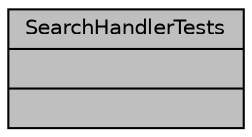 digraph "SearchHandlerTests"
{
 // INTERACTIVE_SVG=YES
 // LATEX_PDF_SIZE
  edge [fontname="Helvetica",fontsize="10",labelfontname="Helvetica",labelfontsize="10"];
  node [fontname="Helvetica",fontsize="10",shape=record];
  Node1 [label="{SearchHandlerTests\n||}",height=0.2,width=0.4,color="black", fillcolor="grey75", style="filled", fontcolor="black",tooltip=" "];
}

